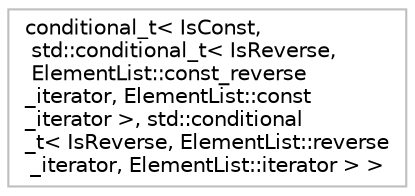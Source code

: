 digraph "Graphical Class Hierarchy"
{
 // LATEX_PDF_SIZE
  bgcolor="transparent";
  edge [fontname="Helvetica",fontsize="10",labelfontname="Helvetica",labelfontsize="10"];
  node [fontname="Helvetica",fontsize="10",shape=record];
  rankdir="LR";
  Node0 [label="conditional_t\< IsConst,\l std::conditional_t\< IsReverse,\l ElementList::const_reverse\l_iterator, ElementList::const\l_iterator \>, std::conditional\l_t\< IsReverse, ElementList::reverse\l_iterator, ElementList::iterator \> \>",height=0.2,width=0.4,color="grey75",tooltip=" "];
}
